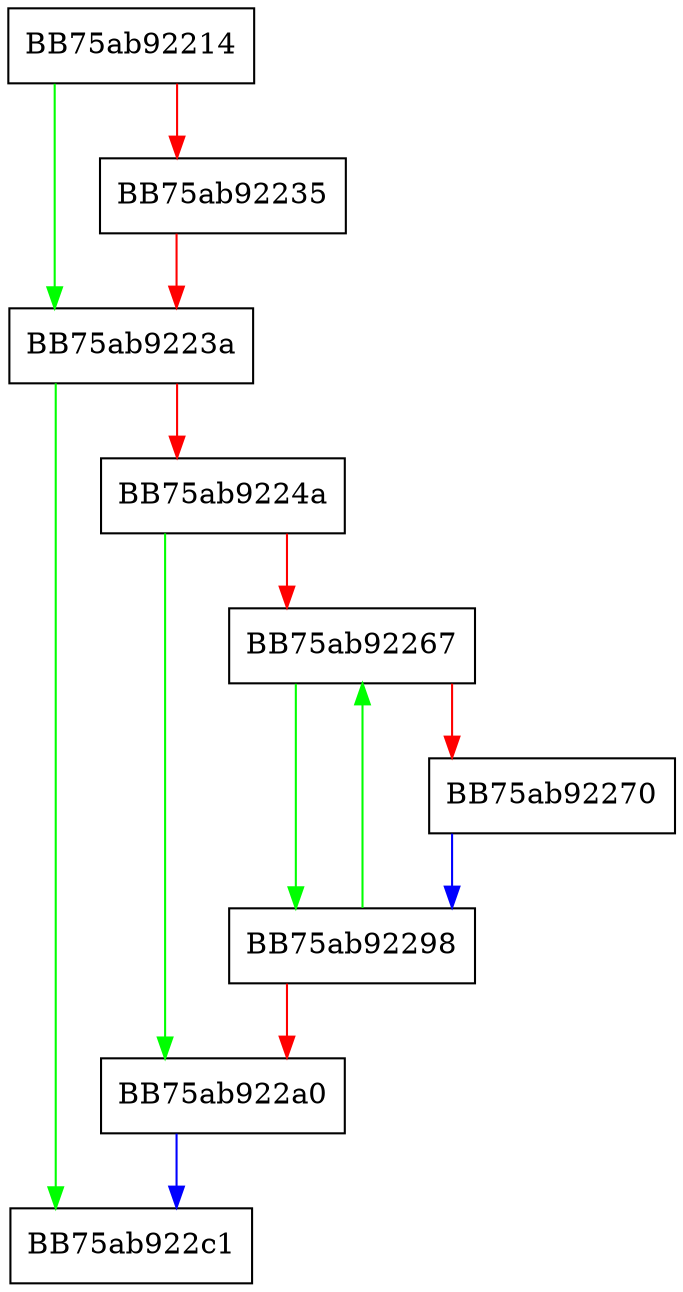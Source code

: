 digraph BumpPriority {
  node [shape="box"];
  graph [splines=ortho];
  BB75ab92214 -> BB75ab9223a [color="green"];
  BB75ab92214 -> BB75ab92235 [color="red"];
  BB75ab92235 -> BB75ab9223a [color="red"];
  BB75ab9223a -> BB75ab922c1 [color="green"];
  BB75ab9223a -> BB75ab9224a [color="red"];
  BB75ab9224a -> BB75ab922a0 [color="green"];
  BB75ab9224a -> BB75ab92267 [color="red"];
  BB75ab92267 -> BB75ab92298 [color="green"];
  BB75ab92267 -> BB75ab92270 [color="red"];
  BB75ab92270 -> BB75ab92298 [color="blue"];
  BB75ab92298 -> BB75ab92267 [color="green"];
  BB75ab92298 -> BB75ab922a0 [color="red"];
  BB75ab922a0 -> BB75ab922c1 [color="blue"];
}